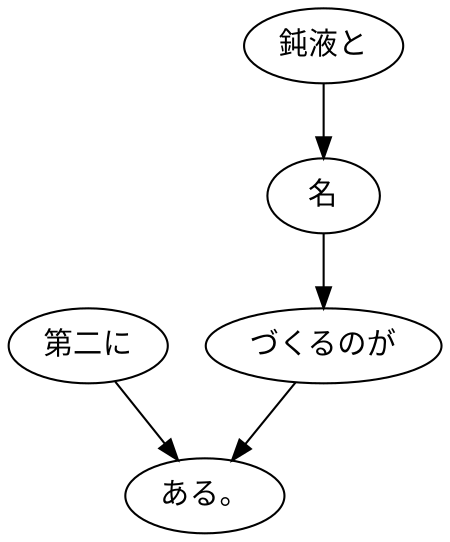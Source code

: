 digraph graph4853 {
	node0 [label="第二に"];
	node1 [label="鈍液と"];
	node2 [label="名"];
	node3 [label="づくるのが"];
	node4 [label="ある。"];
	node0 -> node4;
	node1 -> node2;
	node2 -> node3;
	node3 -> node4;
}
